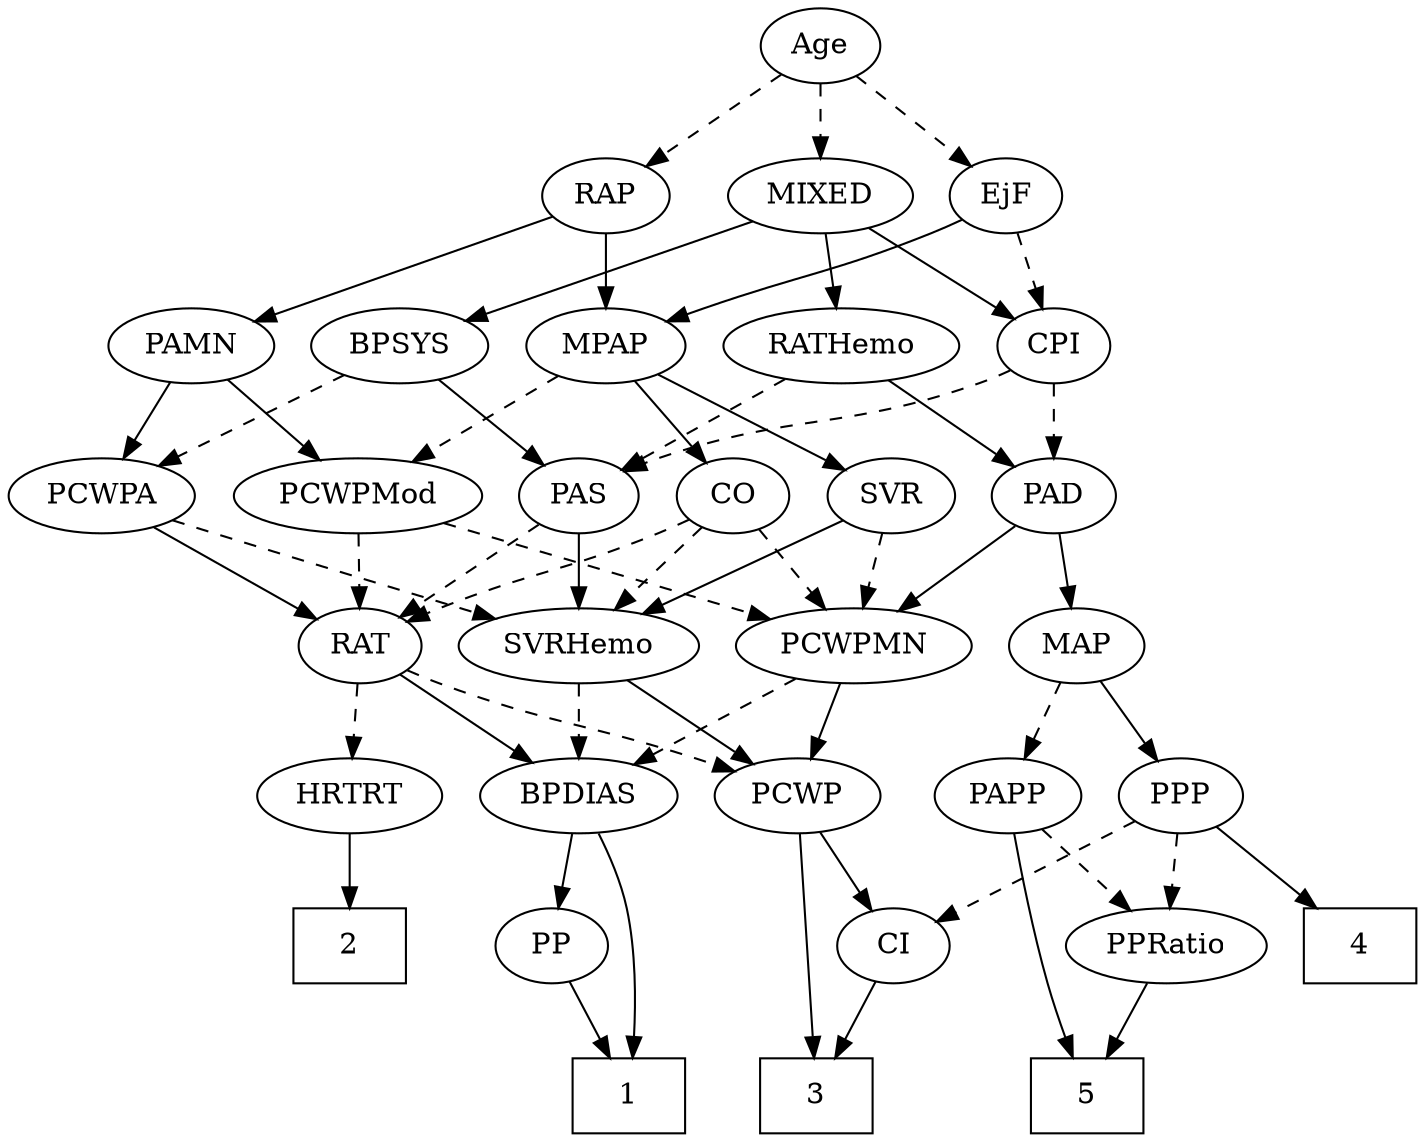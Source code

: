 strict digraph {
	graph [bb="0,0,623.6,540"];
	node [label="\N"];
	1	[height=0.5,
		pos="254.6,18",
		shape=box,
		width=0.75];
	2	[height=0.5,
		pos="151.6,90",
		shape=box,
		width=0.75];
	3	[height=0.5,
		pos="349.6,18",
		shape=box,
		width=0.75];
	4	[height=0.5,
		pos="596.6,90",
		shape=box,
		width=0.75];
	5	[height=0.5,
		pos="477.6,18",
		shape=box,
		width=0.75];
	Age	[height=0.5,
		pos="368.6,522",
		width=0.75];
	EjF	[height=0.5,
		pos="453.6,450",
		width=0.75];
	Age -> EjF	[pos="e,437.26,464.46 384.99,507.5 397.57,497.14 415.13,482.67 429.34,470.97",
		style=dashed];
	RAP	[height=0.5,
		pos="274.6,450",
		width=0.77632];
	Age -> RAP	[pos="e,292.2,464.11 350.92,507.83 336.74,497.27 316.63,482.3 300.61,470.37",
		style=dashed];
	MIXED	[height=0.5,
		pos="368.6,450",
		width=1.1193];
	Age -> MIXED	[pos="e,368.6,468.1 368.6,503.7 368.6,495.98 368.6,486.71 368.6,478.11",
		style=dashed];
	MPAP	[height=0.5,
		pos="274.6,378",
		width=0.97491];
	EjF -> MPAP	[pos="e,302.03,389.69 432.42,438.6 427.59,436.34 422.44,434.02 417.6,432 374.38,413.98 362.43,412.44 318.6,396 316.25,395.12 313.83,394.21 \
311.4,393.28",
		style=solid];
	CPI	[height=0.5,
		pos="470.6,378",
		width=0.75];
	EjF -> CPI	[pos="e,466.4,396.28 457.71,432.05 459.6,424.26 461.9,414.82 464.02,406.08",
		style=dashed];
	RAP -> MPAP	[pos="e,274.6,396.1 274.6,431.7 274.6,423.98 274.6,414.71 274.6,406.11",
		style=solid];
	PAMN	[height=0.5,
		pos="91.596,378",
		width=1.011];
	RAP -> PAMN	[pos="e,119.54,389.69 251.05,439.99 220.12,428.16 165.47,407.26 128.89,393.26",
		style=solid];
	BPSYS	[height=0.5,
		pos="183.6,378",
		width=1.0471];
	MIXED -> BPSYS	[pos="e,212.33,389.87 338.87,437.75 307.17,425.76 256.85,406.72 222.13,393.58",
		style=solid];
	RATHemo	[height=0.5,
		pos="376.6,378",
		width=1.3721];
	MIXED -> RATHemo	[pos="e,374.64,396.1 370.57,431.7 371.46,423.98 372.51,414.71 373.5,406.11",
		style=solid];
	MIXED -> CPI	[pos="e,452.22,391.61 389.73,434.5 405.43,423.72 426.97,408.94 443.87,397.34",
		style=solid];
	CO	[height=0.5,
		pos="322.6,306",
		width=0.75];
	MPAP -> CO	[pos="e,311.85,322.67 285.73,360.76 291.75,351.98 299.31,340.96 306.01,331.19",
		style=solid];
	SVR	[height=0.5,
		pos="395.6,306",
		width=0.77632];
	MPAP -> SVR	[pos="e,375.25,318.77 297.07,364 316.6,352.7 345.01,336.26 366.32,323.94",
		style=solid];
	PCWPMod	[height=0.5,
		pos="153.6,306",
		width=1.4443];
	MPAP -> PCWPMod	[pos="e,179.31,321.87 252.12,364 234.14,353.6 208.63,338.84 188.07,326.94",
		style=dashed];
	PAS	[height=0.5,
		pos="250.6,306",
		width=0.75];
	BPSYS -> PAS	[pos="e,236.37,321.86 198.8,361.12 207.78,351.73 219.3,339.7 229.19,329.36",
		style=solid];
	PCWPA	[height=0.5,
		pos="41.596,306",
		width=1.1555];
	BPSYS -> PCWPA	[pos="e,68.209,320.12 158.21,364.49 135.72,353.4 102.63,337.09 77.438,324.67",
		style=dashed];
	PAD	[height=0.5,
		pos="470.6,306",
		width=0.79437];
	PCWPMN	[height=0.5,
		pos="369.6,234",
		width=1.3902];
	PAD -> PCWPMN	[pos="e,391.52,250.19 452.07,292.16 437.52,282.08 416.96,267.83 400.01,256.08",
		style=solid];
	MAP	[height=0.5,
		pos="470.6,234",
		width=0.84854];
	PAD -> MAP	[pos="e,470.6,252.1 470.6,287.7 470.6,279.98 470.6,270.71 470.6,262.11",
		style=solid];
	RAT	[height=0.5,
		pos="156.6,234",
		width=0.75827];
	CO -> RAT	[pos="e,178.18,245.51 301.4,294.66 296.56,292.4 291.43,290.06 286.6,288 245.45,270.44 233.74,269.56 192.6,252 190.98,251.31 189.33,250.59 \
187.67,249.85",
		style=dashed];
	CO -> PCWPMN	[pos="e,358.32,251.8 333.26,289.12 338.98,280.59 346.17,269.89 352.64,260.25",
		style=dashed];
	SVRHemo	[height=0.5,
		pos="251.6,234",
		width=1.3902];
	CO -> SVRHemo	[pos="e,268.03,251.2 307.89,290.5 298.45,281.19 285.98,268.9 275.18,258.25",
		style=dashed];
	PAS -> RAT	[pos="e,174.2,248.11 232.92,291.83 218.74,281.27 198.63,266.3 182.61,254.37",
		style=dashed];
	PAS -> SVRHemo	[pos="e,251.35,252.1 250.84,287.7 250.95,279.98 251.09,270.71 251.21,262.11",
		style=solid];
	PAMN -> PCWPMod	[pos="e,139.15,323.31 105.67,361.12 113.56,352.2 123.56,340.91 132.39,330.94",
		style=solid];
	PAMN -> PCWPA	[pos="e,53.477,323.63 80,360.76 73.904,352.23 66.298,341.58 59.467,332.02",
		style=solid];
	RATHemo -> PAD	[pos="e,452.64,320.37 397.46,361.46 411.29,351.16 429.56,337.56 444.38,326.53",
		style=solid];
	RATHemo -> PAS	[pos="e,270.87,318.26 350.49,362.5 329.89,351.05 301.18,335.1 279.82,323.23",
		style=dashed];
	CPI -> PAD	[pos="e,470.6,324.1 470.6,359.7 470.6,351.98 470.6,342.71 470.6,334.11",
		style=dashed];
	CPI -> PAS	[pos="e,271.23,317.62 449.96,366.38 445.01,364.08 439.68,361.8 434.6,360 370.77,337.43 350.42,346.57 286.6,324 284.69,323.33 282.75,322.58 \
280.81,321.8",
		style=dashed];
	BPDIAS	[height=0.5,
		pos="251.6,162",
		width=1.1735];
	RAT -> BPDIAS	[pos="e,231.17,178.05 174.47,219.83 188.07,209.81 207.08,195.81 222.82,184.21",
		style=solid];
	PCWP	[height=0.5,
		pos="346.6,162",
		width=0.97491];
	RAT -> PCWP	[pos="e,319.69,173.65 177.72,222.49 182.56,220.23 187.72,217.94 192.6,216 240.39,196.98 254.14,197.28 302.6,180 305.11,179.1 307.7,178.16 \
310.31,177.19",
		style=dashed];
	HRTRT	[height=0.5,
		pos="151.6,162",
		width=1.1013];
	RAT -> HRTRT	[pos="e,152.82,180.1 155.36,215.7 154.81,207.98 154.15,198.71 153.53,190.11",
		style=dashed];
	SVR -> PCWPMN	[pos="e,375.89,251.96 389.43,288.41 386.44,280.34 382.76,270.43 379.39,261.35",
		style=dashed];
	SVR -> SVRHemo	[pos="e,280.27,248.94 374.04,294.52 351.72,283.67 316.41,266.5 289.43,253.39",
		style=solid];
	PCWPMod -> RAT	[pos="e,155.86,252.1 154.34,287.7 154.67,279.98 155.07,270.71 155.43,262.11",
		style=dashed];
	PCWPMod -> PCWPMN	[pos="e,333.5,246.7 190.24,293.13 227.08,281.19 283.96,262.75 323.77,249.85",
		style=dashed];
	PCWPA -> RAT	[pos="e,137.18,246.82 64.868,290.83 83.226,279.66 108.9,264.03 128.42,252.15",
		style=solid];
	PCWPA -> SVRHemo	[pos="e,216.24,246.79 73.491,294.37 109,282.53 166.66,263.31 206.71,249.96",
		style=dashed];
	PCWPMN -> BPDIAS	[pos="e,275.49,177.18 344.86,218.33 327.24,207.87 303.38,193.72 284.21,182.35",
		style=dashed];
	PCWPMN -> PCWP	[pos="e,352.11,179.79 364.03,216.05 361.4,208.06 358.2,198.33 355.27,189.4",
		style=solid];
	SVRHemo -> BPDIAS	[pos="e,251.6,180.1 251.6,215.7 251.6,207.98 251.6,198.71 251.6,190.11",
		style=dashed];
	SVRHemo -> PCWP	[pos="e,327.19,177.3 272.68,217.46 286.3,207.43 304.16,194.27 318.92,183.4",
		style=solid];
	BPDIAS -> 1	[pos="e,246.29,36.212 244.71,144.14 240.89,133.88 236.54,120.41 234.6,108 232.12,92.192 231.73,87.74 234.6,72 236.2,63.196 239.19,53.954 \
242.38,45.698",
		style=solid];
	PP	[height=0.5,
		pos="270.6,90",
		width=0.75];
	BPDIAS -> PP	[pos="e,266.04,107.79 256.2,144.05 258.34,136.14 260.95,126.54 263.35,117.69",
		style=solid];
	PPP	[height=0.5,
		pos="520.6,162",
		width=0.75];
	MAP -> PPP	[pos="e,509.3,178.82 481.94,217.12 488.27,208.26 496.28,197.04 503.37,187.12",
		style=solid];
	PAPP	[height=0.5,
		pos="443.6,162",
		width=0.88464];
	MAP -> PAPP	[pos="e,450.07,179.79 464.06,216.05 460.98,208.06 457.22,198.33 453.78,189.4",
		style=dashed];
	PP -> 1	[pos="e,258.54,36.275 266.72,72.055 264.94,64.261 262.78,54.822 260.79,46.079",
		style=solid];
	PPP -> 4	[pos="e,578.02,108.11 535.98,146.83 545.84,137.75 558.91,125.71 570.39,115.14",
		style=solid];
	PPRatio	[height=0.5,
		pos="511.6,90",
		width=1.1013];
	PPP -> PPRatio	[pos="e,513.82,108.28 518.42,144.05 517.43,136.35 516.23,127.03 515.11,118.36",
		style=dashed];
	CI	[height=0.5,
		pos="388.6,90",
		width=0.75];
	PPP -> CI	[pos="e,409.08,101.86 499.97,150.06 477.98,138.4 442.97,119.83 418.07,106.63",
		style=dashed];
	PPRatio -> 5	[pos="e,485.99,36.275 503.37,72.055 499.5,64.091 494.8,54.411 490.47,45.51",
		style=solid];
	PCWP -> 3	[pos="e,349.23,36.189 346.96,143.87 347.47,119.67 348.41,75.211 349.02,46.393",
		style=solid];
	PCWP -> CI	[pos="e,379,106.99 356.55,144.41 361.7,135.83 368.08,125.19 373.79,115.67",
		style=solid];
	CI -> 3	[pos="e,359.14,36.124 379.55,72.765 374.96,64.525 369.27,54.317 364.09,45.016",
		style=solid];
	PAPP -> 5	[pos="e,472.45,36.11 446.91,143.86 450.46,125.88 456.44,96.843 462.6,72 464.72,63.422 467.27,54.129 469.66,45.757",
		style=solid];
	PAPP -> PPRatio	[pos="e,496.4,106.64 458.35,145.81 467.4,136.49 479.17,124.38 489.34,113.91",
		style=dashed];
	HRTRT -> 2	[pos="e,151.6,108.1 151.6,143.7 151.6,135.98 151.6,126.71 151.6,118.11",
		style=solid];
}
